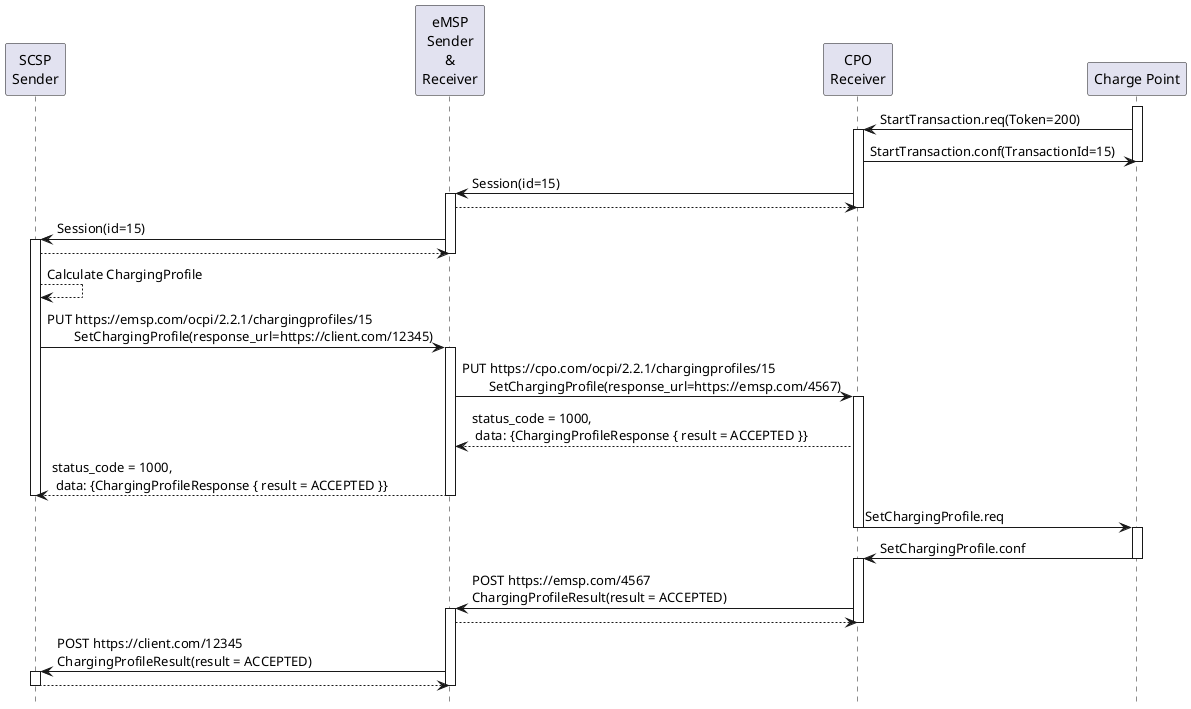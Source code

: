 @startuml
hide footbox

participant "SCSP\nSender" as SCSP
participant "eMSP\nSender\n&\nReceiver" as eMSP
participant "CPO\nReceiver" as CPO
participant "Charge Point" as CP


activate CP
CP   ->  CPO:  StartTransaction.req(Token=200)
activate CPO
CPO  ->  CP:   StartTransaction.conf(TransactionId=15)
deactivate CP
CPO  ->  eMSP: Session(id=15)
activate eMSP
eMSP --> CPO:
deactivate CPO
eMSP  ->  SCSP: Session(id=15)
activate SCSP
SCSP --> eMSP:
deactivate eMSP

SCSP --> SCSP: Calculate ChargingProfile

SCSP ->  eMSP:  PUT https:~//emsp.com/ocpi/2.2.1/chargingprofiles/15\n        SetChargingProfile(response_url=https:~//client.com/12345)
activate eMSP

eMSP ->  CPO:  PUT https:~//cpo.com/ocpi/2.2.1/chargingprofiles/15\n        SetChargingProfile(response_url=https:~//emsp.com/4567)
activate CPO
CPO  --> eMSP: status_code = 1000,\n data: {ChargingProfileResponse { result = ACCEPTED }}
eMSP  --> SCSP: status_code = 1000,\n data: {ChargingProfileResponse { result = ACCEPTED }}
deactivate SCSP
deactivate eMSP

CPO  ->  CP:   SetChargingProfile.req
deactivate CPO
activate CP
CP   ->  CPO:  SetChargingProfile.conf
deactivate CP

activate CPO
CPO  ->  eMSP: POST https:~//emsp.com/4567\nChargingProfileResult(result = ACCEPTED)
activate eMSP
eMSP --> CPO:
deactivate CPO

eMSP  ->  SCSP: POST https:~//client.com/12345\nChargingProfileResult(result = ACCEPTED)
activate SCSP
SCSP --> eMSP:
deactivate eMSP
deactivate SCSP

@enduml
